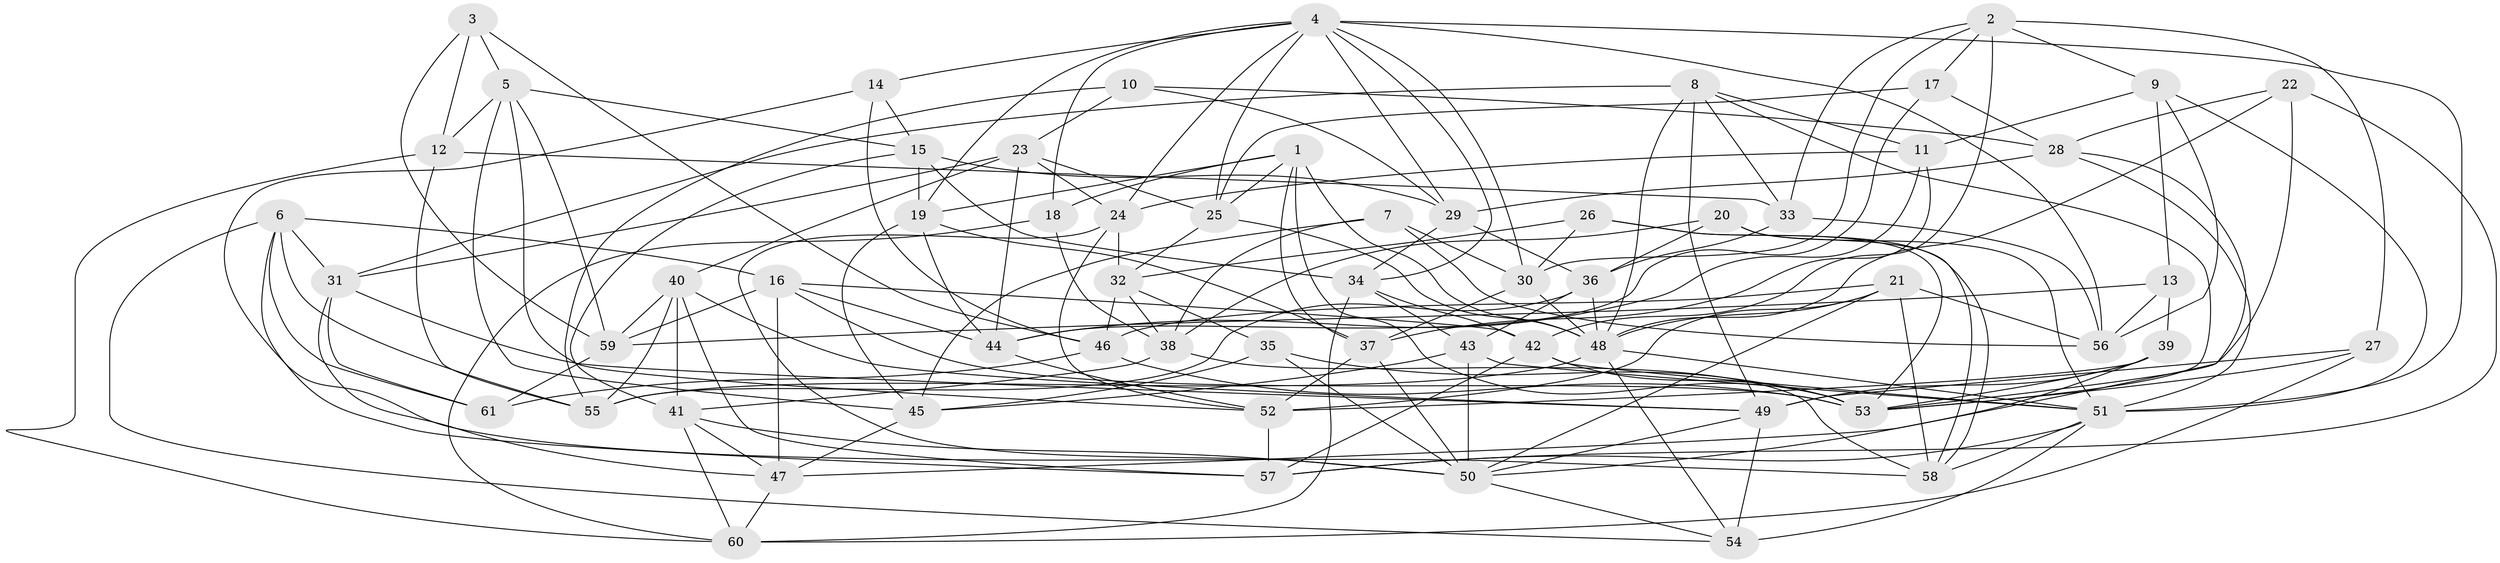 // original degree distribution, {4: 1.0}
// Generated by graph-tools (version 1.1) at 2025/26/03/09/25 03:26:51]
// undirected, 61 vertices, 177 edges
graph export_dot {
graph [start="1"]
  node [color=gray90,style=filled];
  1;
  2;
  3;
  4;
  5;
  6;
  7;
  8;
  9;
  10;
  11;
  12;
  13;
  14;
  15;
  16;
  17;
  18;
  19;
  20;
  21;
  22;
  23;
  24;
  25;
  26;
  27;
  28;
  29;
  30;
  31;
  32;
  33;
  34;
  35;
  36;
  37;
  38;
  39;
  40;
  41;
  42;
  43;
  44;
  45;
  46;
  47;
  48;
  49;
  50;
  51;
  52;
  53;
  54;
  55;
  56;
  57;
  58;
  59;
  60;
  61;
  1 -- 18 [weight=1.0];
  1 -- 19 [weight=1.0];
  1 -- 25 [weight=1.0];
  1 -- 37 [weight=1.0];
  1 -- 48 [weight=1.0];
  1 -- 53 [weight=1.0];
  2 -- 9 [weight=1.0];
  2 -- 17 [weight=1.0];
  2 -- 27 [weight=1.0];
  2 -- 30 [weight=1.0];
  2 -- 33 [weight=1.0];
  2 -- 42 [weight=1.0];
  3 -- 5 [weight=1.0];
  3 -- 12 [weight=1.0];
  3 -- 46 [weight=1.0];
  3 -- 59 [weight=1.0];
  4 -- 14 [weight=1.0];
  4 -- 18 [weight=1.0];
  4 -- 19 [weight=1.0];
  4 -- 24 [weight=1.0];
  4 -- 25 [weight=1.0];
  4 -- 29 [weight=1.0];
  4 -- 30 [weight=1.0];
  4 -- 34 [weight=1.0];
  4 -- 51 [weight=1.0];
  4 -- 56 [weight=1.0];
  5 -- 12 [weight=1.0];
  5 -- 15 [weight=1.0];
  5 -- 45 [weight=1.0];
  5 -- 52 [weight=1.0];
  5 -- 59 [weight=1.0];
  6 -- 16 [weight=1.0];
  6 -- 31 [weight=1.0];
  6 -- 54 [weight=1.0];
  6 -- 55 [weight=1.0];
  6 -- 57 [weight=1.0];
  6 -- 61 [weight=1.0];
  7 -- 30 [weight=1.0];
  7 -- 38 [weight=1.0];
  7 -- 45 [weight=1.0];
  7 -- 56 [weight=1.0];
  8 -- 11 [weight=1.0];
  8 -- 31 [weight=1.0];
  8 -- 33 [weight=1.0];
  8 -- 48 [weight=1.0];
  8 -- 49 [weight=1.0];
  8 -- 53 [weight=1.0];
  9 -- 11 [weight=2.0];
  9 -- 13 [weight=1.0];
  9 -- 51 [weight=1.0];
  9 -- 56 [weight=1.0];
  10 -- 23 [weight=1.0];
  10 -- 28 [weight=1.0];
  10 -- 29 [weight=1.0];
  10 -- 55 [weight=1.0];
  11 -- 24 [weight=1.0];
  11 -- 37 [weight=1.0];
  11 -- 44 [weight=1.0];
  12 -- 33 [weight=2.0];
  12 -- 55 [weight=1.0];
  12 -- 60 [weight=1.0];
  13 -- 39 [weight=1.0];
  13 -- 56 [weight=1.0];
  13 -- 59 [weight=1.0];
  14 -- 15 [weight=1.0];
  14 -- 46 [weight=1.0];
  14 -- 58 [weight=1.0];
  15 -- 19 [weight=1.0];
  15 -- 29 [weight=1.0];
  15 -- 34 [weight=1.0];
  15 -- 41 [weight=1.0];
  16 -- 42 [weight=1.0];
  16 -- 44 [weight=1.0];
  16 -- 47 [weight=1.0];
  16 -- 53 [weight=1.0];
  16 -- 59 [weight=1.0];
  17 -- 25 [weight=1.0];
  17 -- 28 [weight=1.0];
  17 -- 44 [weight=1.0];
  18 -- 38 [weight=1.0];
  18 -- 60 [weight=1.0];
  19 -- 37 [weight=1.0];
  19 -- 44 [weight=1.0];
  19 -- 45 [weight=1.0];
  20 -- 36 [weight=1.0];
  20 -- 38 [weight=1.0];
  20 -- 51 [weight=1.0];
  20 -- 58 [weight=1.0];
  21 -- 46 [weight=1.0];
  21 -- 48 [weight=1.0];
  21 -- 50 [weight=1.0];
  21 -- 52 [weight=1.0];
  21 -- 56 [weight=1.0];
  21 -- 58 [weight=1.0];
  22 -- 28 [weight=1.0];
  22 -- 48 [weight=1.0];
  22 -- 53 [weight=1.0];
  22 -- 57 [weight=1.0];
  23 -- 24 [weight=1.0];
  23 -- 25 [weight=1.0];
  23 -- 31 [weight=1.0];
  23 -- 40 [weight=1.0];
  23 -- 44 [weight=1.0];
  24 -- 32 [weight=1.0];
  24 -- 50 [weight=1.0];
  24 -- 52 [weight=1.0];
  25 -- 32 [weight=1.0];
  25 -- 48 [weight=1.0];
  26 -- 30 [weight=1.0];
  26 -- 32 [weight=1.0];
  26 -- 53 [weight=1.0];
  26 -- 58 [weight=1.0];
  27 -- 49 [weight=1.0];
  27 -- 53 [weight=1.0];
  27 -- 60 [weight=1.0];
  28 -- 29 [weight=1.0];
  28 -- 47 [weight=1.0];
  28 -- 51 [weight=1.0];
  29 -- 34 [weight=1.0];
  29 -- 36 [weight=1.0];
  30 -- 37 [weight=1.0];
  30 -- 48 [weight=1.0];
  31 -- 47 [weight=1.0];
  31 -- 49 [weight=1.0];
  31 -- 61 [weight=1.0];
  32 -- 35 [weight=1.0];
  32 -- 38 [weight=1.0];
  32 -- 46 [weight=1.0];
  33 -- 36 [weight=1.0];
  33 -- 56 [weight=1.0];
  34 -- 42 [weight=1.0];
  34 -- 43 [weight=1.0];
  34 -- 60 [weight=1.0];
  35 -- 45 [weight=1.0];
  35 -- 50 [weight=1.0];
  35 -- 53 [weight=1.0];
  36 -- 43 [weight=1.0];
  36 -- 48 [weight=1.0];
  36 -- 55 [weight=1.0];
  37 -- 50 [weight=1.0];
  37 -- 52 [weight=1.0];
  38 -- 41 [weight=1.0];
  38 -- 58 [weight=1.0];
  39 -- 49 [weight=1.0];
  39 -- 50 [weight=1.0];
  39 -- 52 [weight=2.0];
  39 -- 53 [weight=1.0];
  40 -- 41 [weight=1.0];
  40 -- 49 [weight=1.0];
  40 -- 55 [weight=1.0];
  40 -- 57 [weight=1.0];
  40 -- 59 [weight=1.0];
  41 -- 47 [weight=1.0];
  41 -- 50 [weight=1.0];
  41 -- 60 [weight=1.0];
  42 -- 51 [weight=1.0];
  42 -- 53 [weight=1.0];
  42 -- 57 [weight=1.0];
  43 -- 45 [weight=1.0];
  43 -- 50 [weight=2.0];
  43 -- 51 [weight=1.0];
  44 -- 52 [weight=1.0];
  45 -- 47 [weight=1.0];
  46 -- 53 [weight=1.0];
  46 -- 61 [weight=1.0];
  47 -- 60 [weight=1.0];
  48 -- 51 [weight=1.0];
  48 -- 54 [weight=1.0];
  48 -- 55 [weight=1.0];
  49 -- 50 [weight=1.0];
  49 -- 54 [weight=2.0];
  50 -- 54 [weight=1.0];
  51 -- 54 [weight=1.0];
  51 -- 57 [weight=1.0];
  51 -- 58 [weight=1.0];
  52 -- 57 [weight=1.0];
  59 -- 61 [weight=1.0];
}
